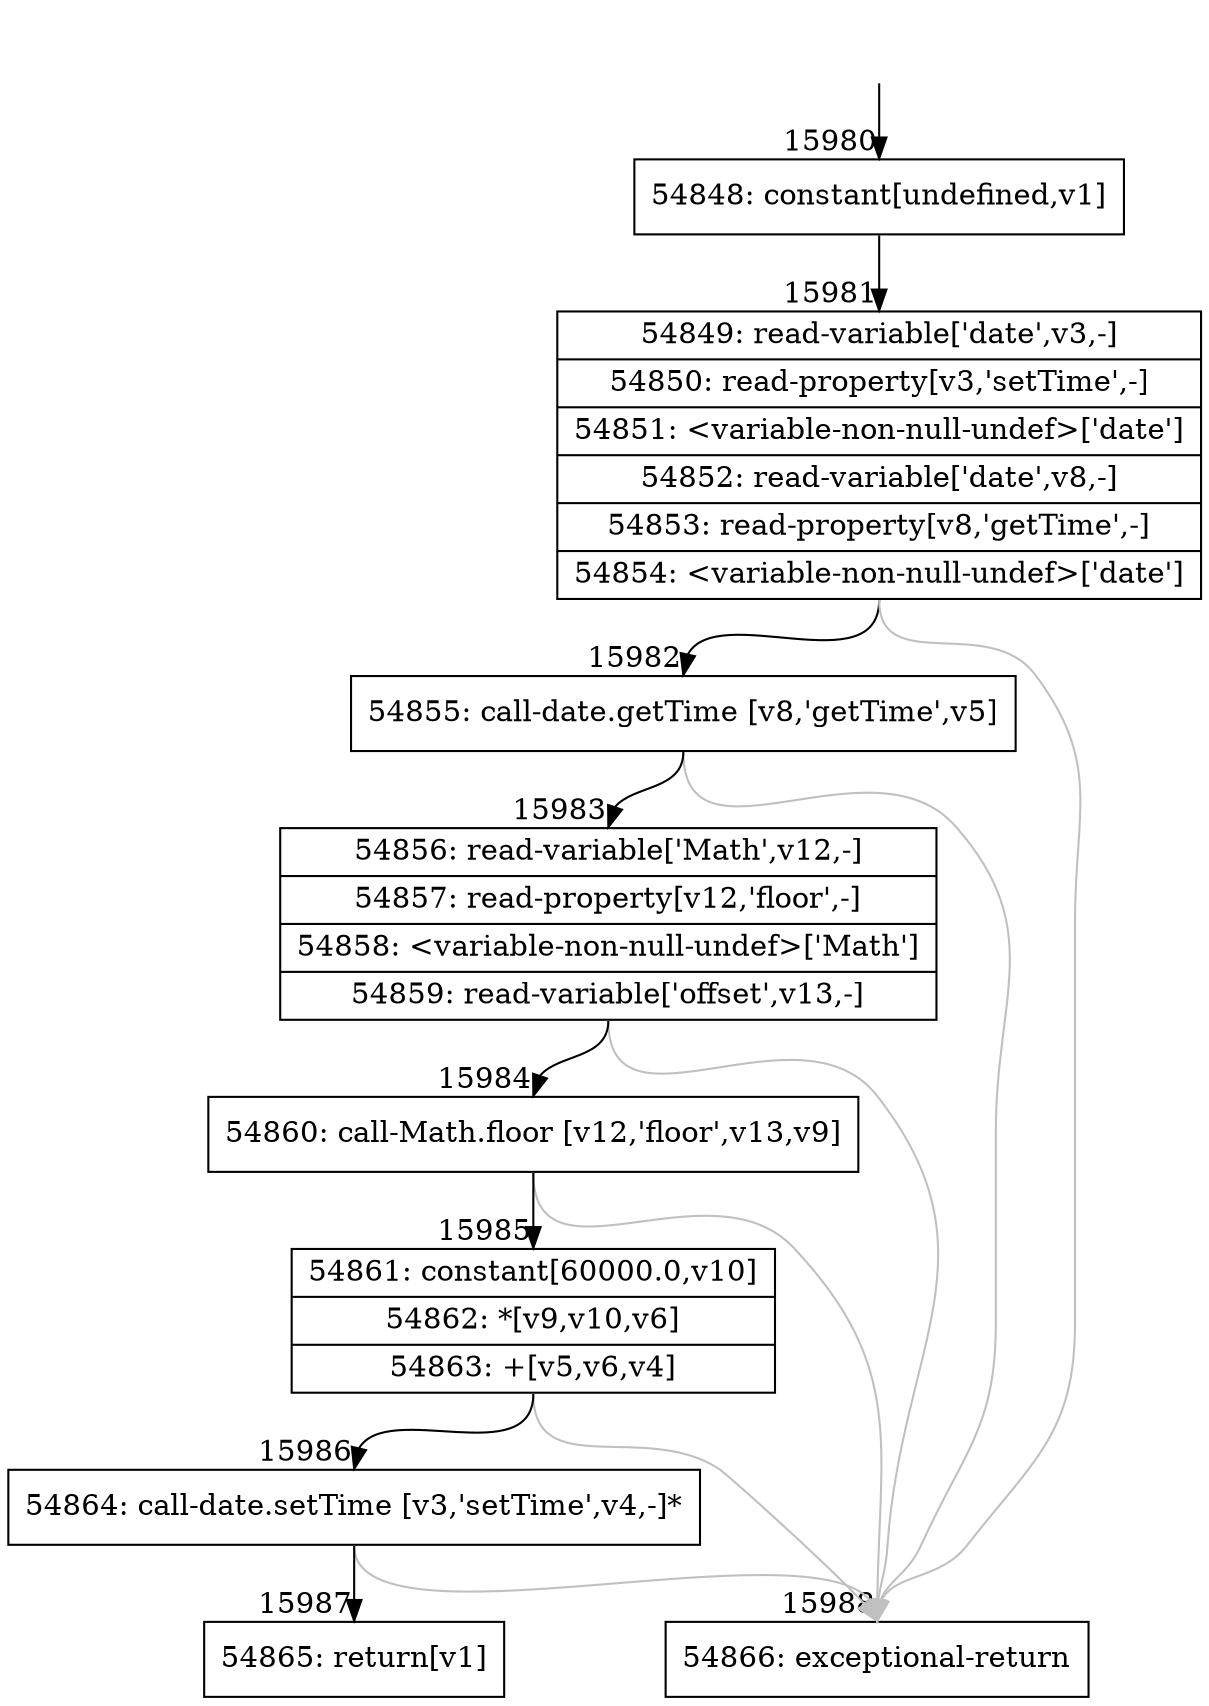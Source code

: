 digraph {
rankdir="TD"
BB_entry1465[shape=none,label=""];
BB_entry1465 -> BB15980 [tailport=s, headport=n, headlabel="    15980"]
BB15980 [shape=record label="{54848: constant[undefined,v1]}" ] 
BB15980 -> BB15981 [tailport=s, headport=n, headlabel="      15981"]
BB15981 [shape=record label="{54849: read-variable['date',v3,-]|54850: read-property[v3,'setTime',-]|54851: \<variable-non-null-undef\>['date']|54852: read-variable['date',v8,-]|54853: read-property[v8,'getTime',-]|54854: \<variable-non-null-undef\>['date']}" ] 
BB15981 -> BB15982 [tailport=s, headport=n, headlabel="      15982"]
BB15981 -> BB15988 [tailport=s, headport=n, color=gray, headlabel="      15988"]
BB15982 [shape=record label="{54855: call-date.getTime [v8,'getTime',v5]}" ] 
BB15982 -> BB15983 [tailport=s, headport=n, headlabel="      15983"]
BB15982 -> BB15988 [tailport=s, headport=n, color=gray]
BB15983 [shape=record label="{54856: read-variable['Math',v12,-]|54857: read-property[v12,'floor',-]|54858: \<variable-non-null-undef\>['Math']|54859: read-variable['offset',v13,-]}" ] 
BB15983 -> BB15984 [tailport=s, headport=n, headlabel="      15984"]
BB15983 -> BB15988 [tailport=s, headport=n, color=gray]
BB15984 [shape=record label="{54860: call-Math.floor [v12,'floor',v13,v9]}" ] 
BB15984 -> BB15985 [tailport=s, headport=n, headlabel="      15985"]
BB15984 -> BB15988 [tailport=s, headport=n, color=gray]
BB15985 [shape=record label="{54861: constant[60000.0,v10]|54862: *[v9,v10,v6]|54863: +[v5,v6,v4]}" ] 
BB15985 -> BB15986 [tailport=s, headport=n, headlabel="      15986"]
BB15985 -> BB15988 [tailport=s, headport=n, color=gray]
BB15986 [shape=record label="{54864: call-date.setTime [v3,'setTime',v4,-]*}" ] 
BB15986 -> BB15987 [tailport=s, headport=n, headlabel="      15987"]
BB15986 -> BB15988 [tailport=s, headport=n, color=gray]
BB15987 [shape=record label="{54865: return[v1]}" ] 
BB15988 [shape=record label="{54866: exceptional-return}" ] 
//#$~ 9352
}
